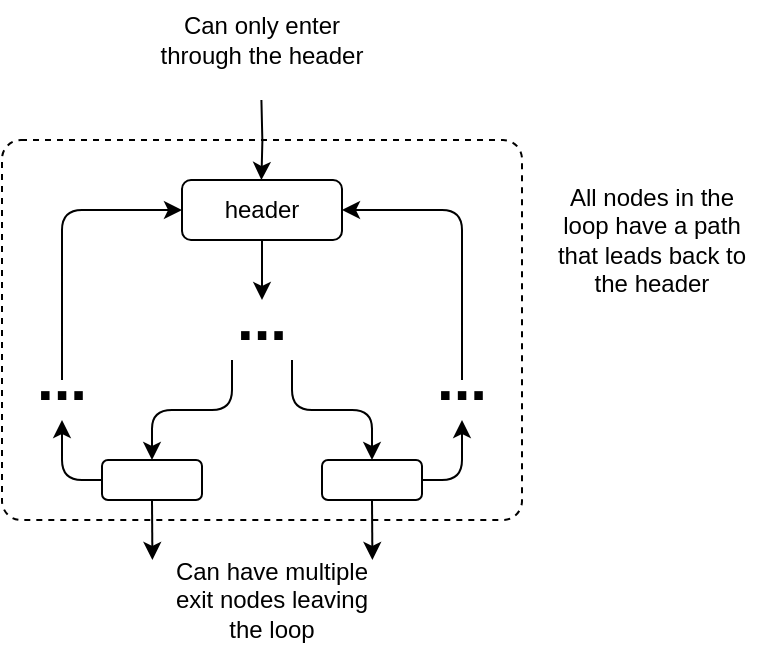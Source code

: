 <mxfile version="13.9.9" type="device"><diagram id="ofkmdKbHYyc-_zLhQuwk" name="Page-1"><mxGraphModel dx="517" dy="460" grid="1" gridSize="10" guides="1" tooltips="1" connect="1" arrows="1" fold="1" page="1" pageScale="1" pageWidth="850" pageHeight="1100" math="0" shadow="0"><root><mxCell id="0"/><mxCell id="1" parent="0"/><mxCell id="Hg6ftCk4zc6yOwNoaR0h-13" value="" style="rounded=1;whiteSpace=wrap;html=1;arcSize=5;dashed=1;fillColor=none;" vertex="1" parent="1"><mxGeometry x="190" y="120" width="260" height="190" as="geometry"/></mxCell><mxCell id="Hg6ftCk4zc6yOwNoaR0h-10" style="edgeStyle=orthogonalEdgeStyle;rounded=0;orthogonalLoop=1;jettySize=auto;html=1;exitX=0.5;exitY=1;exitDx=0;exitDy=0;entryX=0.5;entryY=0;entryDx=0;entryDy=0;" edge="1" parent="1" source="Hg6ftCk4zc6yOwNoaR0h-2" target="Hg6ftCk4zc6yOwNoaR0h-9"><mxGeometry relative="1" as="geometry"/></mxCell><mxCell id="Hg6ftCk4zc6yOwNoaR0h-2" value="header" style="rounded=1;whiteSpace=wrap;html=1;" vertex="1" parent="1"><mxGeometry x="280" y="140" width="80" height="30" as="geometry"/></mxCell><mxCell id="Hg6ftCk4zc6yOwNoaR0h-16" style="edgeStyle=orthogonalEdgeStyle;rounded=1;orthogonalLoop=1;jettySize=auto;html=1;exitX=0.5;exitY=1;exitDx=0;exitDy=0;" edge="1" parent="1" source="Hg6ftCk4zc6yOwNoaR0h-4"><mxGeometry relative="1" as="geometry"><mxPoint x="265.2" y="330" as="targetPoint"/></mxGeometry></mxCell><mxCell id="Hg6ftCk4zc6yOwNoaR0h-17" style="edgeStyle=orthogonalEdgeStyle;rounded=1;orthogonalLoop=1;jettySize=auto;html=1;exitX=0;exitY=0.5;exitDx=0;exitDy=0;entryX=0.5;entryY=1;entryDx=0;entryDy=0;" edge="1" parent="1" source="Hg6ftCk4zc6yOwNoaR0h-4" target="Hg6ftCk4zc6yOwNoaR0h-18"><mxGeometry relative="1" as="geometry"/></mxCell><mxCell id="Hg6ftCk4zc6yOwNoaR0h-4" value="" style="rounded=1;whiteSpace=wrap;html=1;" vertex="1" parent="1"><mxGeometry x="240" y="280" width="50" height="20" as="geometry"/></mxCell><mxCell id="Hg6ftCk4zc6yOwNoaR0h-11" style="edgeStyle=orthogonalEdgeStyle;rounded=1;orthogonalLoop=1;jettySize=auto;html=1;exitX=0.25;exitY=1;exitDx=0;exitDy=0;entryX=0.5;entryY=0;entryDx=0;entryDy=0;" edge="1" parent="1" source="Hg6ftCk4zc6yOwNoaR0h-9" target="Hg6ftCk4zc6yOwNoaR0h-4"><mxGeometry relative="1" as="geometry"/></mxCell><mxCell id="Hg6ftCk4zc6yOwNoaR0h-21" style="edgeStyle=orthogonalEdgeStyle;rounded=1;orthogonalLoop=1;jettySize=auto;html=1;exitX=0.75;exitY=1;exitDx=0;exitDy=0;entryX=0.5;entryY=0;entryDx=0;entryDy=0;" edge="1" parent="1" source="Hg6ftCk4zc6yOwNoaR0h-9" target="Hg6ftCk4zc6yOwNoaR0h-20"><mxGeometry relative="1" as="geometry"/></mxCell><mxCell id="Hg6ftCk4zc6yOwNoaR0h-9" value="..." style="text;html=1;strokeColor=none;fillColor=none;align=center;verticalAlign=bottom;whiteSpace=wrap;rounded=0;labelBackgroundColor=none;fontSize=30;fontColor=default;fontStyle=1" vertex="1" parent="1"><mxGeometry x="290" y="200" width="60" height="30" as="geometry"/></mxCell><mxCell id="Hg6ftCk4zc6yOwNoaR0h-14" style="edgeStyle=orthogonalEdgeStyle;rounded=0;orthogonalLoop=1;jettySize=auto;html=1;exitX=0.5;exitY=1;exitDx=0;exitDy=0;" edge="1" parent="1"><mxGeometry relative="1" as="geometry"><mxPoint x="319.71" y="140" as="targetPoint"/><mxPoint x="319.71" y="100" as="sourcePoint"/></mxGeometry></mxCell><mxCell id="Hg6ftCk4zc6yOwNoaR0h-19" style="edgeStyle=orthogonalEdgeStyle;rounded=1;orthogonalLoop=1;jettySize=auto;html=1;exitX=0.5;exitY=0;exitDx=0;exitDy=0;entryX=0;entryY=0.5;entryDx=0;entryDy=0;" edge="1" parent="1" source="Hg6ftCk4zc6yOwNoaR0h-18" target="Hg6ftCk4zc6yOwNoaR0h-2"><mxGeometry relative="1" as="geometry"/></mxCell><mxCell id="Hg6ftCk4zc6yOwNoaR0h-18" value="..." style="text;html=1;strokeColor=none;fillColor=none;align=center;verticalAlign=bottom;whiteSpace=wrap;rounded=0;labelBackgroundColor=none;fontSize=30;fontColor=default;fontStyle=1" vertex="1" parent="1"><mxGeometry x="190" y="240" width="60" height="20" as="geometry"/></mxCell><mxCell id="Hg6ftCk4zc6yOwNoaR0h-22" style="edgeStyle=orthogonalEdgeStyle;rounded=1;orthogonalLoop=1;jettySize=auto;html=1;exitX=0.5;exitY=1;exitDx=0;exitDy=0;" edge="1" parent="1" source="Hg6ftCk4zc6yOwNoaR0h-20"><mxGeometry relative="1" as="geometry"><mxPoint x="375.2" y="330" as="targetPoint"/></mxGeometry></mxCell><mxCell id="Hg6ftCk4zc6yOwNoaR0h-24" style="edgeStyle=orthogonalEdgeStyle;rounded=1;orthogonalLoop=1;jettySize=auto;html=1;exitX=1;exitY=0.5;exitDx=0;exitDy=0;entryX=0.5;entryY=1;entryDx=0;entryDy=0;" edge="1" parent="1" source="Hg6ftCk4zc6yOwNoaR0h-20" target="Hg6ftCk4zc6yOwNoaR0h-23"><mxGeometry relative="1" as="geometry"/></mxCell><mxCell id="Hg6ftCk4zc6yOwNoaR0h-20" value="" style="rounded=1;whiteSpace=wrap;html=1;" vertex="1" parent="1"><mxGeometry x="350" y="280" width="50" height="20" as="geometry"/></mxCell><mxCell id="Hg6ftCk4zc6yOwNoaR0h-25" style="edgeStyle=orthogonalEdgeStyle;rounded=1;orthogonalLoop=1;jettySize=auto;html=1;exitX=0.5;exitY=0;exitDx=0;exitDy=0;entryX=1;entryY=0.5;entryDx=0;entryDy=0;" edge="1" parent="1" source="Hg6ftCk4zc6yOwNoaR0h-23" target="Hg6ftCk4zc6yOwNoaR0h-2"><mxGeometry relative="1" as="geometry"/></mxCell><mxCell id="Hg6ftCk4zc6yOwNoaR0h-23" value="..." style="text;html=1;strokeColor=none;fillColor=none;align=center;verticalAlign=bottom;whiteSpace=wrap;rounded=0;labelBackgroundColor=none;fontSize=30;fontColor=default;fontStyle=1" vertex="1" parent="1"><mxGeometry x="390" y="240" width="60" height="20" as="geometry"/></mxCell><mxCell id="Hg6ftCk4zc6yOwNoaR0h-26" value="Can have multiple exit nodes leaving the loop" style="text;html=1;strokeColor=none;fillColor=none;align=center;verticalAlign=middle;whiteSpace=wrap;rounded=0;dashed=1;" vertex="1" parent="1"><mxGeometry x="270" y="330" width="110" height="40" as="geometry"/></mxCell><mxCell id="Hg6ftCk4zc6yOwNoaR0h-27" value="Can only enter through the header" style="text;html=1;strokeColor=none;fillColor=none;align=center;verticalAlign=middle;whiteSpace=wrap;rounded=0;dashed=1;" vertex="1" parent="1"><mxGeometry x="265" y="50" width="110" height="40" as="geometry"/></mxCell><mxCell id="Hg6ftCk4zc6yOwNoaR0h-28" value="All nodes in the loop have a path that leads back to the header" style="text;html=1;strokeColor=none;fillColor=none;align=center;verticalAlign=middle;whiteSpace=wrap;rounded=0;dashed=1;" vertex="1" parent="1"><mxGeometry x="460" y="150" width="110" height="40" as="geometry"/></mxCell></root></mxGraphModel></diagram></mxfile>